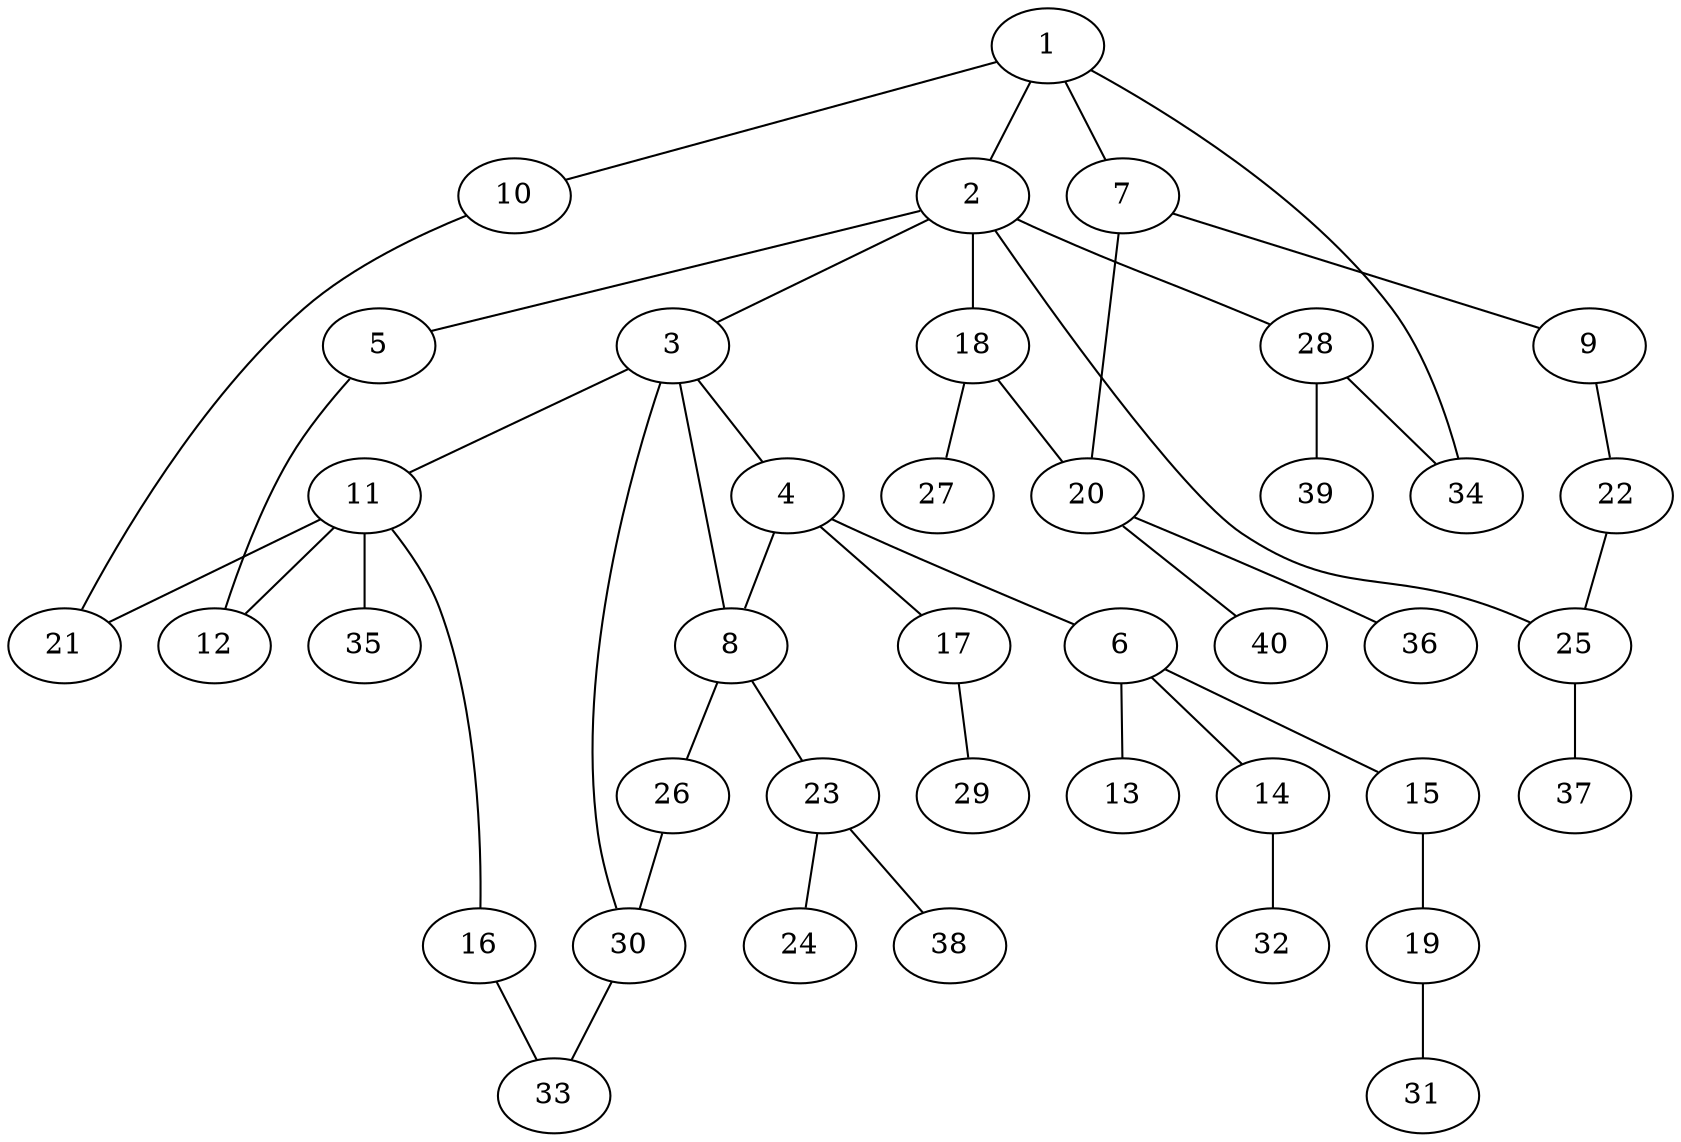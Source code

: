 graph graphname {1--2
1--7
1--10
1--34
2--3
2--5
2--18
2--25
2--28
3--4
3--8
3--11
3--30
4--6
4--8
4--17
5--12
6--13
6--14
6--15
7--9
7--20
8--23
8--26
9--22
10--21
11--12
11--16
11--21
11--35
14--32
15--19
16--33
17--29
18--20
18--27
19--31
20--36
20--40
22--25
23--24
23--38
25--37
26--30
28--34
28--39
30--33
}